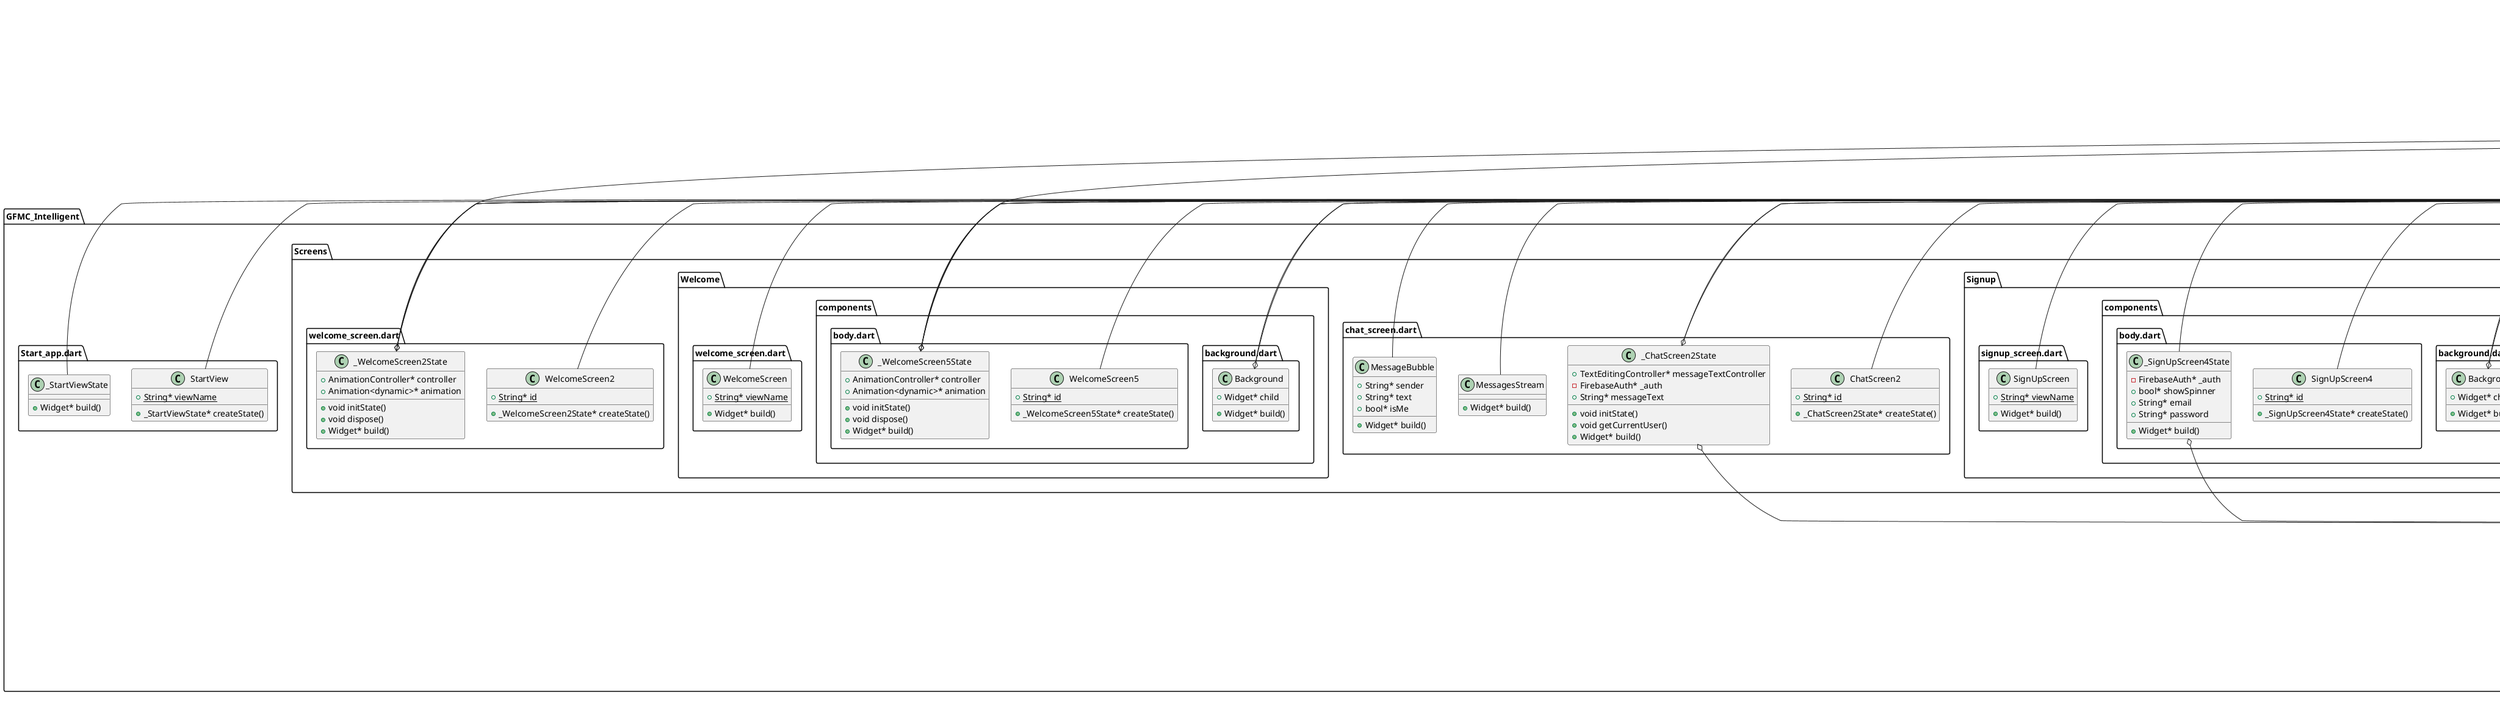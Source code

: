 @startuml
set namespaceSeparator ::

class "GFMC_Intelligent::0.Provider::auth_provider.dart::AuthProvider" {
  -FirebaseAuth* _auth
  -String* _userEmail
  -dynamic _loggedInUser
  +String* getUserEmail
  +Future<bool*>* loginUser()
  +Future<bool*>* RegisterUser()
  +void getCurrentUser()
  +bool* signOut()
}

"GFMC_Intelligent::0.Provider::auth_provider.dart::AuthProvider" o-- "firebase_auth::firebase_auth.dart::FirebaseAuth*"
"flutter::src::foundation::change_notifier.dart::ChangeNotifier" <|-- "GFMC_Intelligent::0.Provider::auth_provider.dart::AuthProvider"

class "GFMC_Intelligent::1.Breed%20Identification::RealTime.dart::TfliteHome" {
  +_TfliteHomeState* createState()
}

"flutter::src::widgets::framework.dart::StatefulWidget" <|-- "GFMC_Intelligent::1.Breed%20Identification::RealTime.dart::TfliteHome"

class "GFMC_Intelligent::1.Breed%20Identification::RealTime.dart::_TfliteHomeState" {
  -String* _model
  -File* _image
  -double* _imageWidth
  -double* _imageHeight
  -bool* _busy
  -List<dynamic>* _recognitions
  +void initState()
  +dynamic loadModel()
  +dynamic selectFromImagePicker()
  +dynamic predictImage()
  +dynamic yolov2Tiny()
  +dynamic ssdMobileNet()
  +List<Widget*>* renderBoxes()
  +Widget* build()
}

"GFMC_Intelligent::1.Breed%20Identification::RealTime.dart::_TfliteHomeState" o-- "dart::io::File*"
"flutter::src::widgets::framework.dart::State" <|-- "GFMC_Intelligent::1.Breed%20Identification::RealTime.dart::_TfliteHomeState"

class "GFMC_Intelligent::1.Breed%20Identification::tensorflowDuck.dart::TensorflowDuck" {
  +_TensorflowDuckState* createState()
}

"flutter::src::widgets::framework.dart::StatefulWidget" <|-- "GFMC_Intelligent::1.Breed%20Identification::tensorflowDuck.dart::TensorflowDuck"

class "GFMC_Intelligent::1.Breed%20Identification::tensorflowDuck.dart::_TensorflowDuckState" {
  -List<dynamic>* _outputs
  -File* _image
  -bool* _loading
  +void initState()
  +dynamic loadModel()
  +dynamic classifyImage()
  +void dispose()
  +dynamic pickImage()
  +Widget* build()
}

"GFMC_Intelligent::1.Breed%20Identification::tensorflowDuck.dart::_TensorflowDuckState" o-- "dart::io::File*"
"flutter::src::widgets::framework.dart::State" <|-- "GFMC_Intelligent::1.Breed%20Identification::tensorflowDuck.dart::_TensorflowDuckState"

class "GFMC_Intelligent::1.Breed%20Identification::tensorflowDuckDisease.dart::TensorflowDuckDisease" {
  +_TensorflowDuckDiseaseState* createState()
}

"flutter::src::widgets::framework.dart::StatefulWidget" <|-- "GFMC_Intelligent::1.Breed%20Identification::tensorflowDuckDisease.dart::TensorflowDuckDisease"

class "GFMC_Intelligent::1.Breed%20Identification::tensorflowDuckDisease.dart::_TensorflowDuckDiseaseState" {
  -List<dynamic>* _outputs
  -File* _image
  -bool* _loading
  +void initState()
  +dynamic loadModel()
  +dynamic classifyImage()
  +void dispose()
  +dynamic pickImage()
  +Widget* build()
}

"GFMC_Intelligent::1.Breed%20Identification::tensorflowDuckDisease.dart::_TensorflowDuckDiseaseState" o-- "dart::io::File*"
"flutter::src::widgets::framework.dart::State" <|-- "GFMC_Intelligent::1.Breed%20Identification::tensorflowDuckDisease.dart::_TensorflowDuckDiseaseState"

class "GFMC_Intelligent::1.Breed%20Identification::tensorflowHen.dart::TensorflowHen" {
  +_TensorflowHenState* createState()
}

"flutter::src::widgets::framework.dart::StatefulWidget" <|-- "GFMC_Intelligent::1.Breed%20Identification::tensorflowHen.dart::TensorflowHen"

class "GFMC_Intelligent::1.Breed%20Identification::tensorflowHen.dart::_TensorflowHenState" {
  -List<dynamic>* _outputs
  -File* _image
  -bool* _loading
  +void initState()
  +dynamic loadModel()
  +dynamic classifyImage()
  +void dispose()
  +dynamic pickImage()
  +Widget* build()
}

"GFMC_Intelligent::1.Breed%20Identification::tensorflowHen.dart::_TensorflowHenState" o-- "dart::io::File*"
"flutter::src::widgets::framework.dart::State" <|-- "GFMC_Intelligent::1.Breed%20Identification::tensorflowHen.dart::_TensorflowHenState"

class "GFMC_Intelligent::1.Breed%20Identification::tensorflowHenDisease.dart::TensorflowHenDisease" {
  +_TensorflowHenDiseaseState* createState()
}

"flutter::src::widgets::framework.dart::StatefulWidget" <|-- "GFMC_Intelligent::1.Breed%20Identification::tensorflowHenDisease.dart::TensorflowHenDisease"

class "GFMC_Intelligent::1.Breed%20Identification::tensorflowHenDisease.dart::_TensorflowHenDiseaseState" {
  -List<dynamic>* _outputs
  -File* _image
  -bool* _loading
  +void initState()
  +dynamic loadModel()
  +dynamic classifyImage()
  +void dispose()
  +dynamic pickImage()
  +Widget* build()
}

"GFMC_Intelligent::1.Breed%20Identification::tensorflowHenDisease.dart::_TensorflowHenDiseaseState" o-- "dart::io::File*"
"flutter::src::widgets::framework.dart::State" <|-- "GFMC_Intelligent::1.Breed%20Identification::tensorflowHenDisease.dart::_TensorflowHenDiseaseState"

class "GFMC_Intelligent::1.Breed%20Identification::tensorflowTurkey.dart::TensorflowTurkey" {
  +_TensorflowTurkeyState* createState()
}

"flutter::src::widgets::framework.dart::StatefulWidget" <|-- "GFMC_Intelligent::1.Breed%20Identification::tensorflowTurkey.dart::TensorflowTurkey"

class "GFMC_Intelligent::1.Breed%20Identification::tensorflowTurkey.dart::_TensorflowTurkeyState" {
  -List<dynamic>* _outputs
  -File* _image
  -bool* _loading
  +void initState()
  +dynamic loadModel()
  +dynamic classifyImage()
  +void dispose()
  +dynamic pickImage()
  +Widget* build()
}

"GFMC_Intelligent::1.Breed%20Identification::tensorflowTurkey.dart::_TensorflowTurkeyState" o-- "dart::io::File*"
"flutter::src::widgets::framework.dart::State" <|-- "GFMC_Intelligent::1.Breed%20Identification::tensorflowTurkey.dart::_TensorflowTurkeyState"

class "GFMC_Intelligent::1.Breed%20Identification::tensorflowTurkeyDisease.dart::TensorflowTurkeyDisease" {
  +_TensorflowTurkeyDiseaseState* createState()
}

"flutter::src::widgets::framework.dart::StatefulWidget" <|-- "GFMC_Intelligent::1.Breed%20Identification::tensorflowTurkeyDisease.dart::TensorflowTurkeyDisease"

class "GFMC_Intelligent::1.Breed%20Identification::tensorflowTurkeyDisease.dart::_TensorflowTurkeyDiseaseState" {
  -List<dynamic>* _outputs
  -File* _image
  -bool* _loading
  +void initState()
  +dynamic loadModel()
  +dynamic classifyImage()
  +void dispose()
  +dynamic pickImage()
  +Widget* build()
}

"GFMC_Intelligent::1.Breed%20Identification::tensorflowTurkeyDisease.dart::_TensorflowTurkeyDiseaseState" o-- "dart::io::File*"
"flutter::src::widgets::framework.dart::State" <|-- "GFMC_Intelligent::1.Breed%20Identification::tensorflowTurkeyDisease.dart::_TensorflowTurkeyDiseaseState"

class "GFMC_Intelligent::4.Cost%20Calculator::calculator_brain.dart::CalculatorBrain" {
  +int* area
  +int* humidity
  +int* temperature
  +int* level
  -int* _cost
  -int* _hen
  +String* calculateBMI()
  +String* getResult()
  +String* getInterpretation()
  +String* getInterpretation2()
}

class "GFMC_Intelligent::4.Cost%20Calculator::food_chart.dart::FoodChart" {
  +Widget* build()
}

"flutter::src::widgets::framework.dart::StatelessWidget" <|-- "GFMC_Intelligent::4.Cost%20Calculator::food_chart.dart::FoodChart"

class "GFMC_Intelligent::4.Cost%20Calculator::input_page.dart::InputPage" {
  +_InputPageState* createState()
}

"flutter::src::widgets::framework.dart::StatefulWidget" <|-- "GFMC_Intelligent::4.Cost%20Calculator::input_page.dart::InputPage"

class "GFMC_Intelligent::4.Cost%20Calculator::input_page.dart::_InputPageState" {
  +int* humidity
  +int* temperature
  +int* area
  +int* level
  +Widget* build()
}

"flutter::src::widgets::framework.dart::State" <|-- "GFMC_Intelligent::4.Cost%20Calculator::input_page.dart::_InputPageState"

class "GFMC_Intelligent::4.Cost%20Calculator::medicine.dart::Medicine" {
  +Widget* build()
}

"flutter::src::widgets::framework.dart::StatelessWidget" <|-- "GFMC_Intelligent::4.Cost%20Calculator::medicine.dart::Medicine"

class "GFMC_Intelligent::4.Cost%20Calculator::results_page.dart::ResultsPage" {
  +String* bmiResult
  +String* resultText
  +String* interpretation
  +String* interpretation2
  +Widget* build()
}

"flutter::src::widgets::framework.dart::StatelessWidget" <|-- "GFMC_Intelligent::4.Cost%20Calculator::results_page.dart::ResultsPage"

class "GFMC_Intelligent::7.Infected%20Area::test_view.dart::MyAppGoogle" {
  +Widget* build()
}

"flutter::src::widgets::framework.dart::StatelessWidget" <|-- "GFMC_Intelligent::7.Infected%20Area::test_view.dart::MyAppGoogle"

class "GFMC_Intelligent::7.Infected%20Area::test_view.dart::MyHomePage" {
  +String* title
  +_MyHomePageState* createState()
}

"flutter::src::widgets::framework.dart::StatefulWidget" <|-- "GFMC_Intelligent::7.Infected%20Area::test_view.dart::MyHomePage"

class "GFMC_Intelligent::7.Infected%20Area::test_view.dart::_MyHomePageState" {
  -int* _counter
  +CameraPosition* cameraPosition
  -GoogleMapController* _controller
  +List<Marker*>* markersList
  +void initState()
  +void createMarker()
  +Widget* build()
}

"GFMC_Intelligent::7.Infected%20Area::test_view.dart::_MyHomePageState" o-- "google_maps_flutter_platform_interface::src::types::camera.dart::CameraPosition*"
"GFMC_Intelligent::7.Infected%20Area::test_view.dart::_MyHomePageState" o-- "google_maps_flutter::google_maps_flutter.dart::GoogleMapController*"
"flutter::src::widgets::framework.dart::State" <|-- "GFMC_Intelligent::7.Infected%20Area::test_view.dart::_MyHomePageState"

class "GFMC_Intelligent::9.Live%20Chat::blog_post.dart::BlogPost" {
  +Widget* build()
}

"flutter::src::widgets::framework.dart::StatelessWidget" <|-- "GFMC_Intelligent::9.Live%20Chat::blog_post.dart::BlogPost"

class "GFMC_Intelligent::9.Live%20Chat::blog_view.dart::BlogView" {
  +Widget* build()
}

"flutter::src::widgets::framework.dart::StatelessWidget" <|-- "GFMC_Intelligent::9.Live%20Chat::blog_view.dart::BlogView"

class "GFMC_Intelligent::9.Live%20Chat::pages::existing-cards.dart::ExistingCardsPage" {
  +ExistingCardsPageState* createState()
}

"flutter::src::widgets::framework.dart::StatefulWidget" <|-- "GFMC_Intelligent::9.Live%20Chat::pages::existing-cards.dart::ExistingCardsPage"

class "GFMC_Intelligent::9.Live%20Chat::pages::existing-cards.dart::ExistingCardsPageState" {
  +List<dynamic>* cards
  +dynamic payViaExistingCard()
  +Widget* build()
}

"flutter::src::widgets::framework.dart::State" <|-- "GFMC_Intelligent::9.Live%20Chat::pages::existing-cards.dart::ExistingCardsPageState"

class "GFMC_Intelligent::9.Live%20Chat::pages::home.dart::HomePageStripe" {
  +HomePageStripeState* createState()
}

"flutter::src::widgets::framework.dart::StatefulWidget" <|-- "GFMC_Intelligent::9.Live%20Chat::pages::home.dart::HomePageStripe"

class "GFMC_Intelligent::9.Live%20Chat::pages::home.dart::HomePageStripeState" {
  +dynamic onItemPress()
  +dynamic payViaNewCard()
  +void initState()
  +Widget* build()
}

"flutter::src::widgets::framework.dart::State" <|-- "GFMC_Intelligent::9.Live%20Chat::pages::home.dart::HomePageStripeState"

class "GFMC_Intelligent::9.Live%20Chat::paypal.dart::PayPal" {
  +Widget* build()
}

"flutter::src::widgets::framework.dart::StatelessWidget" <|-- "GFMC_Intelligent::9.Live%20Chat::paypal.dart::PayPal"

class "GFMC_Intelligent::9.Live%20Chat::services::payment-service.dart::StripeTransactionResponse" {
  +String* message
  +bool* success
}

class "GFMC_Intelligent::9.Live%20Chat::services::payment-service.dart::StripeService" {
  {static} +String* apiBase
  {static} +String* paymentApiUrl
  {static} +String* secret
  {static} +Map<String*, String*>* headers
  {static} +dynamic init()
  {static} +Future<StripeTransactionResponse*>* payViaExistingCa
rd()
  {static} +Future<StripeTransactionResponse*>* payWithNewCard()
  {static} +dynamic getPlatformExceptionErrorResult()
  {static} +Future<Map<String*, dynamic>*>* createPaymentIntent(
)
}

class "GFMC_Intelligent::9.Live%20Chat::stripe.dart::MenuViewDonation" {
  +_MenuViewDonationState* createState()
}

"flutter::src::widgets::framework.dart::StatefulWidget" <|-- "GFMC_Intelligent::9.Live%20Chat::stripe.dart::MenuViewDonation"

class "GFMC_Intelligent::9.Live%20Chat::stripe.dart::_MenuViewDonationState" {
  +Widget* build()
}

"flutter::src::widgets::framework.dart::State" <|-- "GFMC_Intelligent::9.Live%20Chat::stripe.dart::_MenuViewDonationState"

class "GFMC_Intelligent::bndbox.dart::BndBox" {
  +List<dynamic>* results
  +int* previewH
  +int* previewW
  +double* screenH
  +double* screenW
  +String* model
  +Widget* build()
}

"flutter::src::widgets::framework.dart::StatelessWidget" <|-- "GFMC_Intelligent::bndbox.dart::BndBox"

class "GFMC_Intelligent::camera.dart::Camera" {
  +List<CameraDescription*>* cameras
  +void Function(List<dynamic>*, int*, int*)* setRecognitions
  +String* model
  +_CameraState* createState()
}

"GFMC_Intelligent::camera.dart::Camera" o-- "GFMC_Intelligent::camera.dart::void Function(List<dynamic>*, int*, int*)*"
"flutter::src::widgets::framework.dart::StatefulWidget" <|-- "GFMC_Intelligent::camera.dart::Camera"

class "GFMC_Intelligent::camera.dart::_CameraState" {
  +CameraController* controller
  +bool* isDetecting
  +void initState()
  +void dispose()
  +Widget* build()
}

"GFMC_Intelligent::camera.dart::_CameraState" o-- "camera::camera.dart::CameraController*"
"flutter::src::widgets::framework.dart::State" <|-- "GFMC_Intelligent::camera.dart::_CameraState"

class "GFMC_Intelligent::components::already_have_an_account_acheck.dart::AlreadyHaveAnAccountCheck" {
  +bool* login
  +Function* press
  +Widget* build()
}

"flutter::src::widgets::framework.dart::StatelessWidget" <|-- "GFMC_Intelligent::components::already_have_an_account_acheck.dart::AlreadyHaveAnAccountCheck"

class "GFMC_Intelligent::components::bottom_button.dart::BottomButton" {
  +Function* onTap
  +String* buttonTitle
  +Widget* build()
}

"flutter::src::widgets::framework.dart::StatelessWidget" <|-- "GFMC_Intelligent::components::bottom_button.dart::BottomButton"

class "GFMC_Intelligent::components::icon_content.dart::IconContent" {
  +IconData* icon
  +String* label
  +Widget* build()
}

"GFMC_Intelligent::components::icon_content.dart::IconContent" o-- "flutter::src::widgets::icon_data.dart::IconData*"
"flutter::src::widgets::framework.dart::StatelessWidget" <|-- "GFMC_Intelligent::components::icon_content.dart::IconContent"

class "GFMC_Intelligent::components::reusable_card.dart::ReusableCard" {
  +Color* colour
  +Widget* cardChild
  +Function* onPress
  +Widget* build()
}

"GFMC_Intelligent::components::reusable_card.dart::ReusableCard" o-- "dart::ui::Color*"
"GFMC_Intelligent::components::reusable_card.dart::ReusableCard" o-- "flutter::src::widgets::framework.dart::Widget*"
"flutter::src::widgets::framework.dart::StatelessWidget" <|-- "GFMC_Intelligent::components::reusable_card.dart::ReusableCard"

class "GFMC_Intelligent::components::reuseable_drawer.dart::ReUseableDrawer" {
  +_ReUseableDrawerState* createState()
}

"flutter::src::widgets::framework.dart::StatefulWidget" <|-- "GFMC_Intelligent::components::reuseable_drawer.dart::ReUseableDrawer"

class "GFMC_Intelligent::components::reuseable_drawer.dart::_ReUseableDrawerState" {
  -FirebaseUser* _loggedInUser
  -FirebaseAuth* _auth
  +void initState()
  +void getCurrentUser()
  +Widget* build()
}

"GFMC_Intelligent::components::reuseable_drawer.dart::_ReUseableDrawerState" o-- "firebase_auth::firebase_auth.dart::FirebaseUser*"
"GFMC_Intelligent::components::reuseable_drawer.dart::_ReUseableDrawerState" o-- "firebase_auth::firebase_auth.dart::FirebaseAuth*"
"flutter::src::widgets::framework.dart::State" <|-- "GFMC_Intelligent::components::reuseable_drawer.dart::_ReUseableDrawerState"

class "GFMC_Intelligent::components::rounded_button.dart::RoundedButton" {
  +String* text
  +Function* press
  +Color* color
  +Color* textColor
  +Widget* build()
}

"GFMC_Intelligent::components::rounded_button.dart::RoundedButton" o-- "dart::ui::Color*"
"flutter::src::widgets::framework.dart::StatelessWidget" <|-- "GFMC_Intelligent::components::rounded_button.dart::RoundedButton"

class "GFMC_Intelligent::components::rounded_button2.dart::RoundedButton" {
  +Color* colour
  +String* title
  +Function* onPressed
  +Widget* build()
}

"GFMC_Intelligent::components::rounded_button2.dart::RoundedButton" o-- "dart::ui::Color*"
"flutter::src::widgets::framework.dart::StatelessWidget" <|-- "GFMC_Intelligent::components::rounded_button2.dart::RoundedButton"

class "GFMC_Intelligent::components::rounded_input_field.dart::RoundedInputField" {
  +String* hintText
  +IconData* icon
  +void Function(String*)* onChanged
  +Function* onSave
  +Widget* build()
}

"GFMC_Intelligent::components::rounded_input_field.dart::RoundedInputField" o-- "flutter::src::widgets::icon_data.dart::IconData*"
"GFMC_Intelligent::components::rounded_input_field.dart::RoundedInputField" o-- "flutter::src::foundation::basic_types.dart::void Function(String*)*"
"flutter::src::widgets::framework.dart::StatelessWidget" <|-- "GFMC_Intelligent::components::rounded_input_field.dart::RoundedInputField"

class "GFMC_Intelligent::components::rounded_password_field.dart::RoundedPasswordField" {
  +void Function(String*)* onChanged
  +Function* onSaved
  +Widget* build()
}

"GFMC_Intelligent::components::rounded_password_field.dart::RoundedPasswordField" o-- "flutter::src::foundation::basic_types.dart::void Function(String*)*"
"flutter::src::widgets::framework.dart::StatelessWidget" <|-- "GFMC_Intelligent::components::rounded_password_field.dart::RoundedPasswordField"

class "GFMC_Intelligent::components::round_icon_button.dart::RoundIconButton" {
  +IconData* icon
  +Function* onPressed
  +Widget* build()
}

"GFMC_Intelligent::components::round_icon_button.dart::RoundIconButton" o-- "flutter::src::widgets::icon_data.dart::IconData*"
"flutter::src::widgets::framework.dart::StatelessWidget" <|-- "GFMC_Intelligent::components::round_icon_button.dart::RoundIconButton"

class "GFMC_Intelligent::components::text_field_container.dart::TextFieldContainer" {
  +Widget* child
  +Widget* build()
}

"GFMC_Intelligent::components::text_field_container.dart::TextFieldContainer" o-- "flutter::src::widgets::framework.dart::Widget*"
"flutter::src::widgets::framework.dart::StatelessWidget" <|-- "GFMC_Intelligent::components::text_field_container.dart::TextFieldContainer"

class "GFMC_Intelligent::home.dart::HomePageCamera" {
  +List<CameraDescription*>* cameras
  +_HomePageCameraState* createState()
}

"flutter::src::widgets::framework.dart::StatefulWidget" <|-- "GFMC_Intelligent::home.dart::HomePageCamera"

class "GFMC_Intelligent::home.dart::_HomePageCameraState" {
  -List<dynamic>* _recognitions
  -int* _imageHeight
  -int* _imageWidth
  -String* _model
  +void initState()
  +dynamic loadModel()
  +dynamic onSelect()
  +dynamic setRecognitions()
  +Widget* build()
}

"flutter::src::widgets::framework.dart::State" <|-- "GFMC_Intelligent::home.dart::_HomePageCameraState"

class "GFMC_Intelligent::main.dart::MyApp" {
  +Widget* build()
}

"flutter::src::widgets::framework.dart::StatelessWidget" <|-- "GFMC_Intelligent::main.dart::MyApp"

class "GFMC_Intelligent::main2.dart::MyCameraApp" {
  +Widget* build()
}

"flutter::src::widgets::framework.dart::StatelessWidget" <|-- "GFMC_Intelligent::main2.dart::MyCameraApp"

class "GFMC_Intelligent::Menu.dart::MenuView" {
  +_MenuViewState* createState()
}

"flutter::src::widgets::framework.dart::StatefulWidget" <|-- "GFMC_Intelligent::Menu.dart::MenuView"

class "GFMC_Intelligent::Menu.dart::_MenuViewState" {
  +Widget* build()
}

"flutter::src::widgets::framework.dart::State" <|-- "GFMC_Intelligent::Menu.dart::_MenuViewState"

class "GFMC_Intelligent::Menu_Online.dart::MenuOnlineView" {
  +_MenuOnlineViewState* createState()
}

"flutter::src::widgets::framework.dart::StatefulWidget" <|-- "GFMC_Intelligent::Menu_Online.dart::MenuOnlineView"

class "GFMC_Intelligent::Menu_Online.dart::_MenuOnlineViewState"
 {
  +Widget* build()
}

"flutter::src::widgets::framework.dart::State" <|-- "GFMC_Intelligent::Menu_Online.dart::_MenuOnlineViewState"

class "GFMC_Intelligent::Menu_Secondary_Breed.dart::MenuSecondaryBreedView" {
  +_MenuSecondaryBreedViewState* createState()
}

"flutter::src::widgets::framework.dart::StatefulWidget" <|-- "GFMC_Intelligent::Menu_Secondary_Breed.dart::MenuSecondaryBreedView"

class "GFMC_Intelligent::Menu_Secondary_Breed.dart::_MenuSecondaryBreedViewState" {
  +Widget* build()
}

"flutter::src::widgets::framework.dart::State" <|-- "GFMC_Intelligent::Menu_Secondary_Breed.dart::_MenuSecondaryBreedViewState"

class "GFMC_Intelligent::Menu_Secondary_Disease.dart::MenuSecondaryDiseaseView" {
  +_MenuSecondaryDiseaseViewState* createState()
}

"flutter::src::widgets::framework.dart::StatefulWidget" <|-- "GFMC_Intelligent::Menu_Secondary_Disease.dart::MenuSecondaryDiseaseView"

class "GFMC_Intelligent::Menu_Secondary_Disease.dart::_MenuSecondaryDiseaseViewState" {
  +Widget* build()
}

"flutter::src::widgets::framework.dart::State" <|-- "GFMC_Intelligent::Menu_Secondary_Disease.dart::_MenuSecondaryDiseaseViewState"

class "GFMC_Intelligent::Screens::chat_screen.dart::ChatScreen2"
 {
  {static} +String* id
  +_ChatScreen2State* createState()
}

"flutter::src::widgets::framework.dart::StatefulWidget" <|-- "GFMC_Intelligent::Screens::chat_screen.dart::ChatScreen2"

class "GFMC_Intelligent::Screens::chat_screen.dart::_ChatScreen2State" {
  +TextEditingController* messageTextController
  -FirebaseAuth* _auth
  +String* messageText
  +void initState()
  +void getCurrentUser()
  +Widget* build()
}

"GFMC_Intelligent::Screens::chat_screen.dart::_ChatScreen2State" o-- "flutter::src::widgets::editable_text.dart::TextEditingController*"
"GFMC_Intelligent::Screens::chat_screen.dart::_ChatScreen2State" o-- "firebase_auth::firebase_auth.dart::FirebaseAuth*"
"flutter::src::widgets::framework.dart::State" <|-- "GFMC_Intelligent::Screens::chat_screen.dart::_ChatScreen2State"

class "GFMC_Intelligent::Screens::chat_screen.dart::MessagesStream" {
  +Widget* build()
}

"flutter::src::widgets::framework.dart::StatelessWidget" <|-- "GFMC_Intelligent::Screens::chat_screen.dart::MessagesStream"

class "GFMC_Intelligent::Screens::chat_screen.dart::MessageBubble" {
  +String* sender
  +String* text
  +bool* isMe
  +Widget* build()
}

"flutter::src::widgets::framework.dart::StatelessWidget" <|-- "GFMC_Intelligent::Screens::chat_screen.dart::MessageBubble"

class "GFMC_Intelligent::Screens::Login::components::background.dart::Background" {
  +Widget* child
  +Widget* build()
}

"GFMC_Intelligent::Screens::Login::components::background.dart::Background" o-- "flutter::src::widgets::framework.dart::Widget*"
"flutter::src::widgets::framework.dart::StatelessWidget" <|-- "GFMC_Intelligent::Screens::Login::components::background.dart::Background"

class "GFMC_Intelligent::Screens::Login::components::body.dart::LoginScreen3" {
  {static} +String* id
  +_LoginScreen3State* createState()
}

"flutter::src::widgets::framework.dart::StatefulWidget" <|-- "GFMC_Intelligent::Screens::Login::components::body.dart::LoginScreen3"

class "GFMC_Intelligent::Screens::Login::components::body.dart::_LoginScreen3State" {
  +bool* showSpinner
  -FirebaseAuth* _auth
  +String* email
  +String* password
  +Widget* build()
}

"GFMC_Intelligent::Screens::Login::components::body.dart::_LoginScreen3State" o-- "firebase_auth::firebase_auth.dart::FirebaseAuth*"
"flutter::src::widgets::framework.dart::State" <|-- "GFMC_Intelligent::Screens::Login::components::body.dart::_LoginScreen3State"

class "GFMC_Intelligent::Screens::Login::login_screen.dart::LoginScreen" {
  {static} +String* viewName
  +Widget* build()
}

"flutter::src::widgets::framework.dart::StatelessWidget" <|-- "GFMC_Intelligent::Screens::Login::login_screen.dart::LoginScreen"

class "GFMC_Intelligent::Screens::login_screen.dart::LoginScreen2" {
  {static} +String* id
  +_LoginScreen2State* createState()
}

"flutter::src::widgets::framework.dart::StatefulWidget" <|-- "GFMC_Intelligent::Screens::login_screen.dart::LoginScreen2"

class "GFMC_Intelligent::Screens::login_screen.dart::_LoginScreen2State" {
  +bool* showSpinner
  -FirebaseAuth* _auth
  +String* email
  +String* password
  +Widget* build()
}

"GFMC_Intelligent::Screens::login_screen.dart::_LoginScreen2State" o-- "firebase_auth::firebase_auth.dart::FirebaseAuth*"
"flutter::src::widgets::framework.dart::State" <|-- "GFMC_Intelligent::Screens::login_screen.dart::_LoginScreen2State"

class "GFMC_Intelligent::Screens::registration_screen.dart::RegistrationScreen2" {
  {static} +String* id
  +_RegistrationScreen2State* createState()
}

"flutter::src::widgets::framework.dart::StatefulWidget" <|-- "GFMC_Intelligent::Screens::registration_screen.dart::RegistrationScreen2"

class "GFMC_Intelligent::Screens::registration_screen.dart::_RegistrationScreen2State" {
  -FirebaseAuth* _auth
  +bool* showSpinner
  +String* email
  +String* password
  +Widget* build()
}

"GFMC_Intelligent::Screens::registration_screen.dart::_RegistrationScreen2State" o-- "firebase_auth::firebase_auth.dart::FirebaseAuth*"
"flutter::src::widgets::framework.dart::State" <|-- "GFMC_Intelligent::Screens::registration_screen.dart::_RegistrationScreen2State"

class "GFMC_Intelligent::Screens::Signup::components::background.dart::Background" {
  +Widget* child
  +Widget* build()
}

"GFMC_Intelligent::Screens::Signup::components::background.dart::Background" o-- "flutter::src::widgets::framework.dart::Widget*"
"flutter::src::widgets::framework.dart::StatelessWidget" <|-- "GFMC_Intelligent::Screens::Signup::components::background.dart::Background"

class "GFMC_Intelligent::Screens::Signup::components::body.dart::SignUpScreen4" {
  {static} +String* id
  +_SignUpScreen4State* createState()
}

"flutter::src::widgets::framework.dart::StatefulWidget" <|-- "GFMC_Intelligent::Screens::Signup::components::body.dart::SignUpScreen4"

class "GFMC_Intelligent::Screens::Signup::components::body.dart::_SignUpScreen4State" {
  -FirebaseAuth* _auth
  +bool* showSpinner
  +String* email
  +String* password
  +Widget* build()
}

"GFMC_Intelligent::Screens::Signup::components::body.dart::_SignUpScreen4State" o-- "firebase_auth::firebase_auth.dart::FirebaseAuth*"
"flutter::src::widgets::framework.dart::State" <|-- "GFMC_Intelligent::Screens::Signup::components::body.dart::_SignUpScreen4State"

class "GFMC_Intelligent::Screens::Signup::signup_screen.dart::SignUpScreen" {
  {static} +String* viewName
  +Widget* build()
}

"flutter::src::widgets::framework.dart::StatelessWidget" <|-- "GFMC_Intelligent::Screens::Signup::signup_screen.dart::SignUpScreen"

class "GFMC_Intelligent::Screens::Welcome::components::background.dart::Background" {
  +Widget* child
  +Widget* build()
}

"GFMC_Intelligent::Screens::Welcome::components::background.dart::Background" o-- "flutter::src::widgets::framework.dart::Widget*"
"flutter::src::widgets::framework.dart::StatelessWidget" <|-- "GFMC_Intelligent::Screens::Welcome::components::background.dart::Background"

class "GFMC_Intelligent::Screens::Welcome::components::body.dart::WelcomeScreen5" {
  {static} +String* id
  +_WelcomeScreen5State* createState()
}

"flutter::src::widgets::framework.dart::StatefulWidget" <|-- "GFMC_Intelligent::Screens::Welcome::components::body.dart::WelcomeScreen5"

class "GFMC_Intelligent::Screens::Welcome::components::body.dart::_WelcomeScreen5State" {
  +AnimationController* controller
  +Animation<dynamic>* animation
  +void initState()
  +void dispose()
  +Widget* build()
}

"GFMC_Intelligent::Screens::Welcome::components::body.dart::_WelcomeScreen5State" o-- "flutter::src::animation::animation_controller.dart::AnimationController*"
"GFMC_Intelligent::Screens::Welcome::components::body.dart::_WelcomeScreen5State" o-- "flutter::src::animation::animation.dart::Animation<dynamic>*"
"flutter::src::widgets::framework.dart::State" <|-- "GFMC_Intelligent::Screens::Welcome::components::body.dart::_WelcomeScreen5State"
"flutter::src::widgets::ticker_provider.dart::SingleTickerProviderStateMixin" <|-- "GFMC_Intelligent::Screens::Welcome::components::body.dart::_WelcomeScreen5State"

class "GFMC_Intelligent::Screens::Welcome::welcome_screen.dart::WelcomeScreen" {
  {static} +String* viewName
  +Widget* build()
}

"flutter::src::widgets::framework.dart::StatelessWidget" <|-- "GFMC_Intelligent::Screens::Welcome::welcome_screen.dart::WelcomeScreen"

class "GFMC_Intelligent::Screens::welcome_screen.dart::WelcomeScreen2" {
  {static} +String* id
  +_WelcomeScreen2State* createState()
}

"flutter::src::widgets::framework.dart::StatefulWidget" <|-- "GFMC_Intelligent::Screens::welcome_screen.dart::WelcomeScreen2"

class "GFMC_Intelligent::Screens::welcome_screen.dart::_WelcomeScreen2State" {
  +AnimationController* controller
  +Animation<dynamic>* animation
  +void initState()
  +void dispose()
  +Widget* build()
}

"GFMC_Intelligent::Screens::welcome_screen.dart::_WelcomeScreen2State" o-- "flutter::src::animation::animation_controller.dart::AnimationController*"
"GFMC_Intelligent::Screens::welcome_screen.dart::_WelcomeScreen2State" o-- "flutter::src::animation::animation.dart::Animation<dynamic>*"
"flutter::src::widgets::framework.dart::State" <|-- "GFMC_Intelligent::Screens::welcome_screen.dart::_WelcomeScreen2State"
"flutter::src::widgets::ticker_provider.dart::SingleTickerProviderStateMixin" <|-- "GFMC_Intelligent::Screens::welcome_screen.dart::_WelcomeScreen2State"

class "GFMC_Intelligent::Start_app.dart::StartView" {
  {static} +String* viewName
  +_StartViewState* createState()
}

"flutter::src::widgets::framework.dart::StatefulWidget" <|-- "GFMC_Intelligent::Start_app.dart::StartView"

class "GFMC_Intelligent::Start_app.dart::_StartViewState" {
  +Widget* build()
}

"flutter::src::widgets::framework.dart::State" <|-- "GFMC_Intelligent::Start_app.dart::_StartViewState"


@enduml